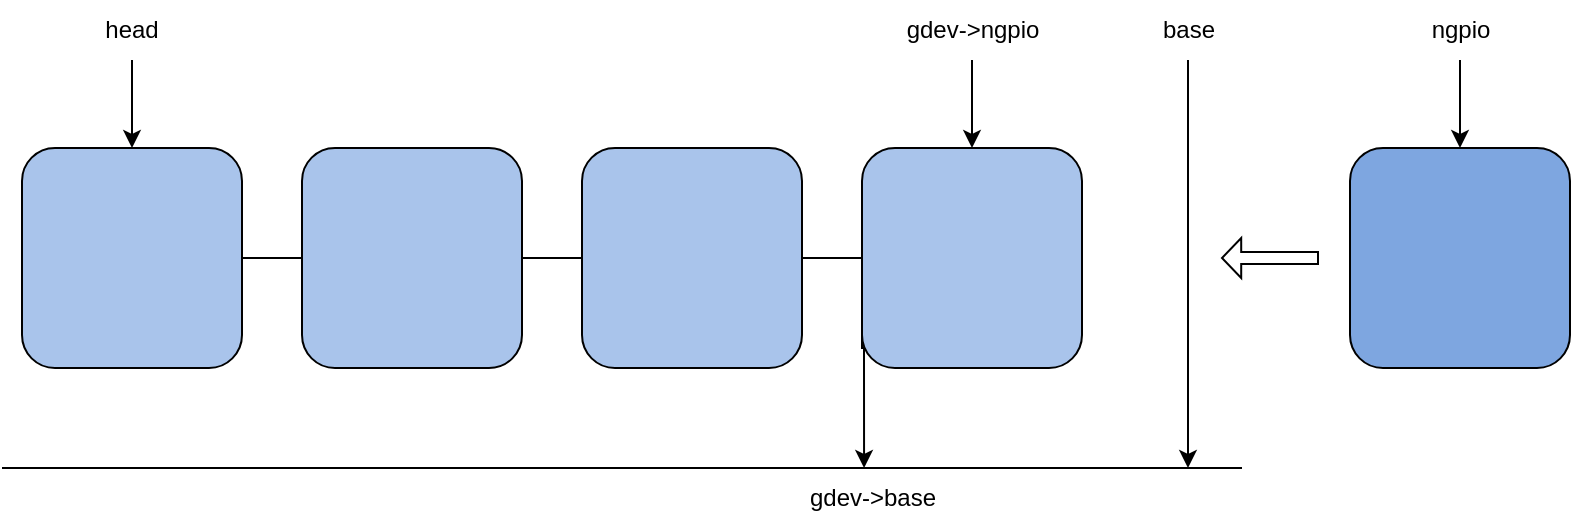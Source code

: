 <mxfile version="24.3.1" type="github">
  <diagram name="第 1 页" id="lRwf6gAiUMX4nWtaz0HM">
    <mxGraphModel dx="1434" dy="786" grid="1" gridSize="10" guides="1" tooltips="1" connect="1" arrows="1" fold="1" page="1" pageScale="1" pageWidth="1169" pageHeight="1654" math="0" shadow="0">
      <root>
        <mxCell id="0" />
        <mxCell id="1" parent="0" />
        <mxCell id="mzcOnq8qJf74-Bhg__HV-13" style="edgeStyle=orthogonalEdgeStyle;rounded=0;orthogonalLoop=1;jettySize=auto;html=1;entryX=0.5;entryY=0;entryDx=0;entryDy=0;" edge="1" parent="1" source="mzcOnq8qJf74-Bhg__HV-8">
          <mxGeometry relative="1" as="geometry">
            <mxPoint x="225" y="400" as="targetPoint" />
          </mxGeometry>
        </mxCell>
        <mxCell id="mzcOnq8qJf74-Bhg__HV-8" value="head" style="text;html=1;align=center;verticalAlign=middle;whiteSpace=wrap;rounded=0;" vertex="1" parent="1">
          <mxGeometry x="195" y="326" width="60" height="30" as="geometry" />
        </mxCell>
        <mxCell id="mzcOnq8qJf74-Bhg__HV-15" value="" style="endArrow=none;html=1;rounded=0;exitX=1;exitY=0.5;exitDx=0;exitDy=0;entryX=0;entryY=0.5;entryDx=0;entryDy=0;" edge="1" parent="1">
          <mxGeometry width="50" height="50" relative="1" as="geometry">
            <mxPoint x="280" y="455" as="sourcePoint" />
            <mxPoint x="310" y="455" as="targetPoint" />
          </mxGeometry>
        </mxCell>
        <mxCell id="mzcOnq8qJf74-Bhg__HV-16" value="" style="endArrow=none;html=1;rounded=0;exitX=1;exitY=0.5;exitDx=0;exitDy=0;entryX=0;entryY=0.5;entryDx=0;entryDy=0;" edge="1" parent="1">
          <mxGeometry width="50" height="50" relative="1" as="geometry">
            <mxPoint x="420" y="455" as="sourcePoint" />
            <mxPoint x="450" y="455" as="targetPoint" />
          </mxGeometry>
        </mxCell>
        <mxCell id="mzcOnq8qJf74-Bhg__HV-17" value="" style="endArrow=none;html=1;rounded=0;exitX=0;exitY=0.5;exitDx=0;exitDy=0;entryX=1;entryY=0.5;entryDx=0;entryDy=0;" edge="1" parent="1">
          <mxGeometry width="50" height="50" relative="1" as="geometry">
            <mxPoint x="590" y="455" as="sourcePoint" />
            <mxPoint x="560" y="455" as="targetPoint" />
          </mxGeometry>
        </mxCell>
        <mxCell id="mzcOnq8qJf74-Bhg__HV-18" value="" style="endArrow=none;html=1;rounded=0;" edge="1" parent="1">
          <mxGeometry width="50" height="50" relative="1" as="geometry">
            <mxPoint x="160" y="560" as="sourcePoint" />
            <mxPoint x="780" y="560" as="targetPoint" />
          </mxGeometry>
        </mxCell>
        <mxCell id="mzcOnq8qJf74-Bhg__HV-21" value="gdev-&amp;gt;base" style="text;html=1;align=center;verticalAlign=middle;resizable=0;points=[];autosize=1;strokeColor=none;fillColor=none;" vertex="1" parent="1">
          <mxGeometry x="550" y="560" width="90" height="30" as="geometry" />
        </mxCell>
        <mxCell id="mzcOnq8qJf74-Bhg__HV-26" style="edgeStyle=orthogonalEdgeStyle;rounded=0;orthogonalLoop=1;jettySize=auto;html=1;" edge="1" parent="1" source="mzcOnq8qJf74-Bhg__HV-25">
          <mxGeometry relative="1" as="geometry">
            <mxPoint x="753" y="560" as="targetPoint" />
          </mxGeometry>
        </mxCell>
        <mxCell id="mzcOnq8qJf74-Bhg__HV-25" value="base" style="text;html=1;align=center;verticalAlign=middle;resizable=0;points=[];autosize=1;strokeColor=none;fillColor=none;" vertex="1" parent="1">
          <mxGeometry x="728" y="326" width="50" height="30" as="geometry" />
        </mxCell>
        <mxCell id="mzcOnq8qJf74-Bhg__HV-28" style="edgeStyle=orthogonalEdgeStyle;rounded=0;orthogonalLoop=1;jettySize=auto;html=1;entryX=0.5;entryY=0;entryDx=0;entryDy=0;" edge="1" parent="1" source="mzcOnq8qJf74-Bhg__HV-27">
          <mxGeometry relative="1" as="geometry">
            <mxPoint x="645" y="400" as="targetPoint" />
          </mxGeometry>
        </mxCell>
        <mxCell id="mzcOnq8qJf74-Bhg__HV-27" value="gdev-&amp;gt;ngpio" style="text;html=1;align=center;verticalAlign=middle;resizable=0;points=[];autosize=1;strokeColor=none;fillColor=none;" vertex="1" parent="1">
          <mxGeometry x="600" y="326" width="90" height="30" as="geometry" />
        </mxCell>
        <mxCell id="mzcOnq8qJf74-Bhg__HV-32" style="edgeStyle=orthogonalEdgeStyle;rounded=0;orthogonalLoop=1;jettySize=auto;html=1;entryX=0.5;entryY=0;entryDx=0;entryDy=0;" edge="1" parent="1" source="mzcOnq8qJf74-Bhg__HV-31">
          <mxGeometry relative="1" as="geometry">
            <mxPoint x="889" y="400" as="targetPoint" />
            <Array as="points">
              <mxPoint x="889" y="370" />
              <mxPoint x="889" y="370" />
            </Array>
          </mxGeometry>
        </mxCell>
        <mxCell id="mzcOnq8qJf74-Bhg__HV-31" value="ngpio" style="text;html=1;align=center;verticalAlign=middle;resizable=0;points=[];autosize=1;strokeColor=none;fillColor=none;" vertex="1" parent="1">
          <mxGeometry x="864" y="326" width="50" height="30" as="geometry" />
        </mxCell>
        <mxCell id="mzcOnq8qJf74-Bhg__HV-38" value="" style="shape=singleArrow;direction=west;whiteSpace=wrap;html=1;" vertex="1" parent="1">
          <mxGeometry x="770" y="445" width="48" height="20" as="geometry" />
        </mxCell>
        <mxCell id="mzcOnq8qJf74-Bhg__HV-41" value="" style="rounded=1;whiteSpace=wrap;html=1;fillColor=#A9C4EB;" vertex="1" parent="1">
          <mxGeometry x="170" y="400" width="110" height="110" as="geometry" />
        </mxCell>
        <mxCell id="mzcOnq8qJf74-Bhg__HV-42" value="" style="rounded=1;whiteSpace=wrap;html=1;fillColor=#A9C4EB;" vertex="1" parent="1">
          <mxGeometry x="310" y="400" width="110" height="110" as="geometry" />
        </mxCell>
        <mxCell id="mzcOnq8qJf74-Bhg__HV-43" value="" style="rounded=1;whiteSpace=wrap;html=1;fillColor=#A9C4EB;" vertex="1" parent="1">
          <mxGeometry x="450" y="400" width="110" height="110" as="geometry" />
        </mxCell>
        <mxCell id="mzcOnq8qJf74-Bhg__HV-44" value="" style="rounded=1;whiteSpace=wrap;html=1;fillColor=#A9C4EB;" vertex="1" parent="1">
          <mxGeometry x="590" y="400" width="110" height="110" as="geometry" />
        </mxCell>
        <mxCell id="mzcOnq8qJf74-Bhg__HV-45" style="edgeStyle=orthogonalEdgeStyle;rounded=0;orthogonalLoop=1;jettySize=auto;html=1;exitX=0;exitY=0.5;exitDx=0;exitDy=0;entryX=0.456;entryY=0;entryDx=0;entryDy=0;entryPerimeter=0;" edge="1" parent="1">
          <mxGeometry relative="1" as="geometry">
            <mxPoint x="590" y="455" as="sourcePoint" />
            <mxPoint x="591.04" y="560" as="targetPoint" />
            <Array as="points">
              <mxPoint x="590" y="500" />
            </Array>
          </mxGeometry>
        </mxCell>
        <mxCell id="mzcOnq8qJf74-Bhg__HV-46" value="" style="rounded=1;whiteSpace=wrap;html=1;fillColor=#7EA6E0;" vertex="1" parent="1">
          <mxGeometry x="834" y="400" width="110" height="110" as="geometry" />
        </mxCell>
      </root>
    </mxGraphModel>
  </diagram>
</mxfile>
